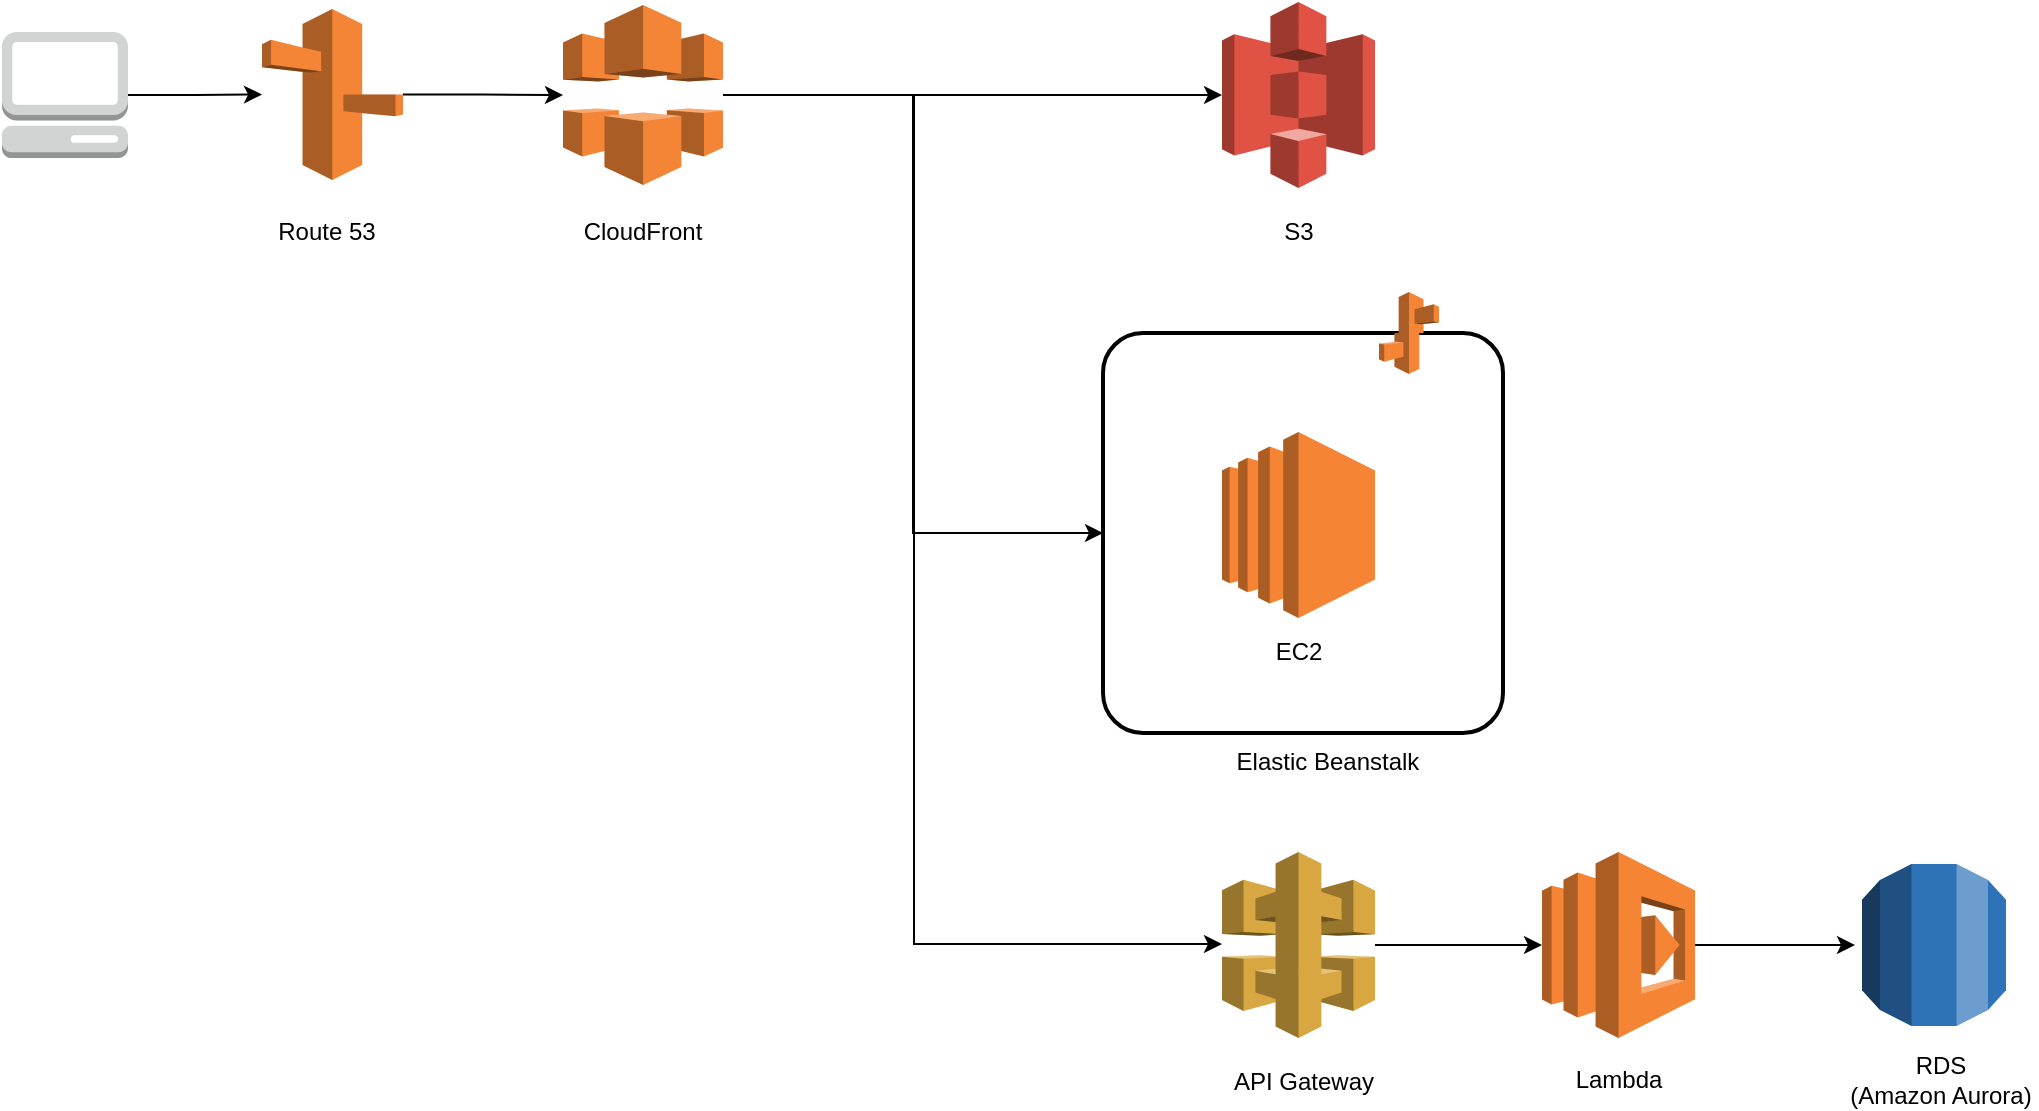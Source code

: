<mxfile version="11.1.4"><diagram id="Q06eblR2DnBzlr_E1aS0" name="Page-1"><mxGraphModel dx="1437" dy="657" grid="1" gridSize="10" guides="1" tooltips="1" connect="1" arrows="1" fold="1" page="1" pageScale="1" pageWidth="827" pageHeight="1169" math="0" shadow="0"><root><mxCell id="0"/><mxCell id="1" parent="0"/><mxCell id="HjVeqzTmlqFzTrfvXsMJ-25" style="edgeStyle=orthogonalEdgeStyle;rounded=0;orthogonalLoop=1;jettySize=auto;html=1;exitX=1;exitY=0.5;exitDx=0;exitDy=0;exitPerimeter=0;entryX=0;entryY=0.5;entryDx=0;entryDy=0;entryPerimeter=0;" edge="1" parent="1" source="HjVeqzTmlqFzTrfvXsMJ-2" target="HjVeqzTmlqFzTrfvXsMJ-5"><mxGeometry relative="1" as="geometry"><mxPoint x="330" y="81.286" as="targetPoint"/></mxGeometry></mxCell><mxCell id="HjVeqzTmlqFzTrfvXsMJ-2" value="" style="outlineConnect=0;dashed=0;verticalLabelPosition=bottom;verticalAlign=top;align=center;html=1;shape=mxgraph.aws3.route_53;fillColor=#F58536;gradientColor=none;" vertex="1" parent="1"><mxGeometry x="180" y="38.5" width="70.5" height="85.5" as="geometry"/></mxCell><mxCell id="HjVeqzTmlqFzTrfvXsMJ-24" style="edgeStyle=orthogonalEdgeStyle;rounded=0;orthogonalLoop=1;jettySize=auto;html=1;exitX=1;exitY=0.5;exitDx=0;exitDy=0;exitPerimeter=0;" edge="1" parent="1" source="HjVeqzTmlqFzTrfvXsMJ-4" target="HjVeqzTmlqFzTrfvXsMJ-2"><mxGeometry relative="1" as="geometry"/></mxCell><mxCell id="HjVeqzTmlqFzTrfvXsMJ-4" value="" style="outlineConnect=0;dashed=0;verticalLabelPosition=bottom;verticalAlign=top;align=center;html=1;shape=mxgraph.aws3.management_console;fillColor=#D2D3D3;gradientColor=none;" vertex="1" parent="1"><mxGeometry x="50" y="50" width="63" height="63" as="geometry"/></mxCell><mxCell id="HjVeqzTmlqFzTrfvXsMJ-31" style="edgeStyle=orthogonalEdgeStyle;rounded=0;orthogonalLoop=1;jettySize=auto;html=1;exitX=1;exitY=0.5;exitDx=0;exitDy=0;exitPerimeter=0;entryX=0;entryY=0.5;entryDx=0;entryDy=0;entryPerimeter=0;" edge="1" parent="1" source="HjVeqzTmlqFzTrfvXsMJ-5" target="HjVeqzTmlqFzTrfvXsMJ-16"><mxGeometry relative="1" as="geometry"/></mxCell><mxCell id="HjVeqzTmlqFzTrfvXsMJ-32" style="edgeStyle=orthogonalEdgeStyle;rounded=0;orthogonalLoop=1;jettySize=auto;html=1;exitX=1;exitY=0.5;exitDx=0;exitDy=0;exitPerimeter=0;entryX=0;entryY=0.5;entryDx=0;entryDy=0;" edge="1" parent="1" source="HjVeqzTmlqFzTrfvXsMJ-5" target="HjVeqzTmlqFzTrfvXsMJ-11"><mxGeometry relative="1" as="geometry"/></mxCell><mxCell id="HjVeqzTmlqFzTrfvXsMJ-34" style="edgeStyle=orthogonalEdgeStyle;rounded=0;orthogonalLoop=1;jettySize=auto;html=1;exitX=1;exitY=0.5;exitDx=0;exitDy=0;exitPerimeter=0;" edge="1" parent="1" source="HjVeqzTmlqFzTrfvXsMJ-5" target="HjVeqzTmlqFzTrfvXsMJ-14"><mxGeometry relative="1" as="geometry"><Array as="points"><mxPoint x="506" y="81"/><mxPoint x="506" y="506"/></Array></mxGeometry></mxCell><mxCell id="HjVeqzTmlqFzTrfvXsMJ-5" value="" style="outlineConnect=0;dashed=0;verticalLabelPosition=bottom;verticalAlign=top;align=center;html=1;shape=mxgraph.aws3.cloudfront;fillColor=#F58536;gradientColor=none;" vertex="1" parent="1"><mxGeometry x="330.5" y="36.5" width="80" height="90" as="geometry"/></mxCell><mxCell id="HjVeqzTmlqFzTrfvXsMJ-7" value="" style="outlineConnect=0;dashed=0;verticalLabelPosition=bottom;verticalAlign=top;align=center;html=1;shape=mxgraph.aws3.ec2;fillColor=#F58534;gradientColor=none;" vertex="1" parent="1"><mxGeometry x="660" y="250" width="76.5" height="93" as="geometry"/></mxCell><mxCell id="HjVeqzTmlqFzTrfvXsMJ-9" value="" style="outlineConnect=0;dashed=0;verticalLabelPosition=bottom;verticalAlign=top;align=center;html=1;shape=mxgraph.aws3.rds;fillColor=#2E73B8;gradientColor=none;" vertex="1" parent="1"><mxGeometry x="980" y="466" width="72" height="81" as="geometry"/></mxCell><mxCell id="HjVeqzTmlqFzTrfvXsMJ-11" value="" style="rounded=1;arcSize=10;dashed=0;strokeColor=#000000;fillColor=none;gradientColor=none;strokeWidth=2;" vertex="1" parent="1"><mxGeometry x="600.5" y="200.5" width="200" height="200" as="geometry"/></mxCell><mxCell id="HjVeqzTmlqFzTrfvXsMJ-12" value="" style="dashed=0;html=1;shape=mxgraph.aws3.elastic_beanstalk;fillColor=#F58536;gradientColor=none;dashed=0;" vertex="1" parent="1"><mxGeometry x="738.5" y="180" width="30" height="41" as="geometry"/></mxCell><mxCell id="HjVeqzTmlqFzTrfvXsMJ-36" value="" style="edgeStyle=orthogonalEdgeStyle;rounded=0;orthogonalLoop=1;jettySize=auto;html=1;entryX=0;entryY=0.5;entryDx=0;entryDy=0;entryPerimeter=0;" edge="1" parent="1" source="HjVeqzTmlqFzTrfvXsMJ-14" target="HjVeqzTmlqFzTrfvXsMJ-18"><mxGeometry relative="1" as="geometry"><mxPoint x="816.5" y="506.5" as="targetPoint"/></mxGeometry></mxCell><mxCell id="HjVeqzTmlqFzTrfvXsMJ-14" value="" style="outlineConnect=0;dashed=0;verticalLabelPosition=bottom;verticalAlign=top;align=center;html=1;shape=mxgraph.aws3.api_gateway;fillColor=#D9A741;gradientColor=none;" vertex="1" parent="1"><mxGeometry x="660" y="460" width="76.5" height="93" as="geometry"/></mxCell><mxCell id="HjVeqzTmlqFzTrfvXsMJ-16" value="" style="outlineConnect=0;dashed=0;verticalLabelPosition=bottom;verticalAlign=top;align=center;html=1;shape=mxgraph.aws3.s3;fillColor=#E05243;gradientColor=none;" vertex="1" parent="1"><mxGeometry x="660" y="35" width="76.5" height="93" as="geometry"/></mxCell><mxCell id="HjVeqzTmlqFzTrfvXsMJ-38" value="" style="edgeStyle=orthogonalEdgeStyle;rounded=0;orthogonalLoop=1;jettySize=auto;html=1;" edge="1" parent="1" source="HjVeqzTmlqFzTrfvXsMJ-18"><mxGeometry relative="1" as="geometry"><mxPoint x="976.5" y="506.5" as="targetPoint"/></mxGeometry></mxCell><mxCell id="HjVeqzTmlqFzTrfvXsMJ-18" value="" style="outlineConnect=0;dashed=0;verticalLabelPosition=bottom;verticalAlign=top;align=center;html=1;shape=mxgraph.aws3.lambda;fillColor=#F58534;gradientColor=none;" vertex="1" parent="1"><mxGeometry x="820" y="460" width="76.5" height="93" as="geometry"/></mxCell><mxCell id="HjVeqzTmlqFzTrfvXsMJ-39" value="Route 53" style="text;html=1;strokeColor=none;fillColor=none;align=center;verticalAlign=middle;whiteSpace=wrap;rounded=0;" vertex="1" parent="1"><mxGeometry x="180" y="140" width="65" height="20" as="geometry"/></mxCell><mxCell id="HjVeqzTmlqFzTrfvXsMJ-40" value="CloudFront" style="text;html=1;strokeColor=none;fillColor=none;align=center;verticalAlign=middle;whiteSpace=wrap;rounded=0;" vertex="1" parent="1"><mxGeometry x="338" y="140" width="65" height="20" as="geometry"/></mxCell><mxCell id="HjVeqzTmlqFzTrfvXsMJ-41" value="S3" style="text;html=1;strokeColor=none;fillColor=none;align=center;verticalAlign=middle;whiteSpace=wrap;rounded=0;" vertex="1" parent="1"><mxGeometry x="666" y="140" width="65" height="20" as="geometry"/></mxCell><mxCell id="HjVeqzTmlqFzTrfvXsMJ-42" value="EC2" style="text;html=1;strokeColor=none;fillColor=none;align=center;verticalAlign=middle;whiteSpace=wrap;rounded=0;" vertex="1" parent="1"><mxGeometry x="666" y="350" width="65" height="20" as="geometry"/></mxCell><mxCell id="HjVeqzTmlqFzTrfvXsMJ-43" value="Elastic Beanstalk" style="text;html=1;strokeColor=none;fillColor=none;align=center;verticalAlign=middle;whiteSpace=wrap;rounded=0;" vertex="1" parent="1"><mxGeometry x="666" y="405" width="94" height="20" as="geometry"/></mxCell><mxCell id="HjVeqzTmlqFzTrfvXsMJ-44" value="API Gateway" style="text;html=1;strokeColor=none;fillColor=none;align=center;verticalAlign=middle;whiteSpace=wrap;rounded=0;" vertex="1" parent="1"><mxGeometry x="654.5" y="564.5" width="92" height="20" as="geometry"/></mxCell><mxCell id="HjVeqzTmlqFzTrfvXsMJ-45" value="Lambda" style="text;html=1;strokeColor=none;fillColor=none;align=center;verticalAlign=middle;whiteSpace=wrap;rounded=0;" vertex="1" parent="1"><mxGeometry x="826" y="564.333" width="65" height="20" as="geometry"/></mxCell><mxCell id="HjVeqzTmlqFzTrfvXsMJ-46" value="RDS&lt;br&gt;(Amazon Aurora)" style="text;html=1;strokeColor=none;fillColor=none;align=center;verticalAlign=middle;whiteSpace=wrap;rounded=0;" vertex="1" parent="1"><mxGeometry x="970.5" y="564" width="97" height="20" as="geometry"/></mxCell></root></mxGraphModel></diagram></mxfile>